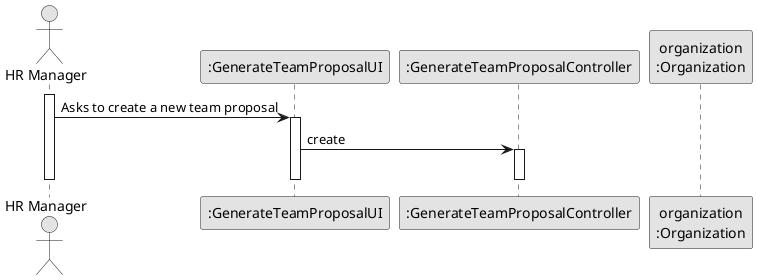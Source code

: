 @startuml
skinparam monochrome true
skinparam packageStyle rectangle
skinparam shadowing false

actor "HR Manager" as HRM
participant ":GenerateTeamProposalUI" as UI
participant ":GenerateTeamProposalController" as CTRL
participant "organization\n:Organization" as ORG

activate HRM
HRM -> UI : Asks to create a new team proposal
activate UI

UI -> CTRL : create
activate CTRL

deactivate UI
deactivate CTRL
deactivate HRM

@enduml
